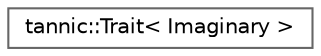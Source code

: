 digraph "Graphical Class Hierarchy"
{
 // LATEX_PDF_SIZE
  bgcolor="transparent";
  edge [fontname=Helvetica,fontsize=10,labelfontname=Helvetica,labelfontsize=10];
  node [fontname=Helvetica,fontsize=10,shape=box,height=0.2,width=0.4];
  rankdir="LR";
  Node0 [id="Node000000",label="tannic::Trait\< Imaginary \>",height=0.2,width=0.4,color="grey40", fillcolor="white", style="filled",URL="$d1/d96/structtannic_1_1Trait.html",tooltip=" "];
}
